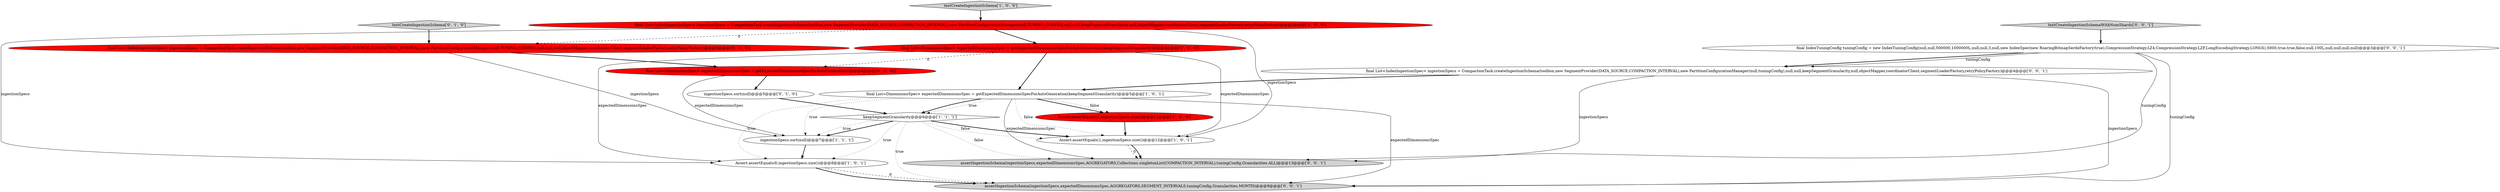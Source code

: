 digraph {
0 [style = filled, label = "keepSegmentGranularity@@@6@@@['1', '1', '1']", fillcolor = white, shape = diamond image = "AAA0AAABBB1BBB"];
1 [style = filled, label = "ingestionSpecs.sort(null)@@@7@@@['1', '1', '1']", fillcolor = white, shape = ellipse image = "AAA0AAABBB1BBB"];
6 [style = filled, label = "Assert.assertEquals(1,ingestionSpecs.size())@@@11@@@['1', '0', '0']", fillcolor = red, shape = ellipse image = "AAA1AAABBB1BBB"];
8 [style = filled, label = "testCreateIngestionSchema['1', '0', '0']", fillcolor = lightgray, shape = diamond image = "AAA0AAABBB1BBB"];
15 [style = filled, label = "final IndexTuningConfig tuningConfig = new IndexTuningConfig(null,null,500000,1000000L,null,null,3,null,new IndexSpec(new RoaringBitmapSerdeFactory(true),CompressionStrategy.LZ4,CompressionStrategy.LZF,LongEncodingStrategy.LONGS),5000,true,true,false,null,100L,null,null,null,null)@@@3@@@['0', '0', '1']", fillcolor = white, shape = ellipse image = "AAA0AAABBB3BBB"];
17 [style = filled, label = "final List<IndexIngestionSpec> ingestionSpecs = CompactionTask.createIngestionSchema(toolbox,new SegmentProvider(DATA_SOURCE,COMPACTION_INTERVAL),new PartitionConfigurationManager(null,tuningConfig),null,null,keepSegmentGranularity,null,objectMapper,coordinatorClient,segmentLoaderFactory,retryPolicyFactory)@@@4@@@['0', '0', '1']", fillcolor = white, shape = ellipse image = "AAA0AAABBB3BBB"];
2 [style = filled, label = "Assert.assertEquals(6,ingestionSpecs.size())@@@8@@@['1', '0', '1']", fillcolor = white, shape = ellipse image = "AAA0AAABBB1BBB"];
9 [style = filled, label = "testCreateIngestionSchema['0', '1', '0']", fillcolor = lightgray, shape = diamond image = "AAA0AAABBB2BBB"];
12 [style = filled, label = "ingestionSpecs.sort(null)@@@5@@@['0', '1', '0']", fillcolor = white, shape = ellipse image = "AAA0AAABBB2BBB"];
10 [style = filled, label = "final List<DimensionsSpec> expectedDimensionsSpec = getExpectedDimensionsSpecForAutoGeneration()@@@4@@@['0', '1', '0']", fillcolor = red, shape = ellipse image = "AAA1AAABBB2BBB"];
13 [style = filled, label = "testCreateIngestionSchemaWithNumShards['0', '0', '1']", fillcolor = lightgray, shape = diamond image = "AAA0AAABBB3BBB"];
14 [style = filled, label = "assertIngestionSchema(ingestionSpecs,expectedDimensionsSpec,AGGREGATORS,SEGMENT_INTERVALS,tuningConfig,Granularities.MONTH)@@@9@@@['0', '0', '1']", fillcolor = lightgray, shape = ellipse image = "AAA0AAABBB3BBB"];
16 [style = filled, label = "assertIngestionSchema(ingestionSpecs,expectedDimensionsSpec,AGGREGATORS,Collections.singletonList(COMPACTION_INTERVAL),tuningConfig,Granularities.ALL)@@@13@@@['0', '0', '1']", fillcolor = lightgray, shape = ellipse image = "AAA0AAABBB3BBB"];
11 [style = filled, label = "final List<IndexIngestionSpec> ingestionSpecs = CompactionTask.createIngestionSchema(toolbox,new SegmentProvider(DATA_SOURCE,COMPACTION_INTERVAL),new PartitionConfigurationManager(null,TUNING_CONFIG),null,null,null,objectMapper,coordinatorClient,segmentLoaderFactory,retryPolicyFactory)@@@3@@@['0', '1', '0']", fillcolor = red, shape = ellipse image = "AAA1AAABBB2BBB"];
5 [style = filled, label = "final List<DimensionsSpec> expectedDimensionsSpec = getExpectedDimensionsSpecForAutoGeneration(keepSegmentGranularity)@@@5@@@['1', '0', '1']", fillcolor = white, shape = ellipse image = "AAA0AAABBB1BBB"];
3 [style = filled, label = "final List<IndexIngestionSpec> ingestionSpecs = CompactionTask.createIngestionSchema(toolbox,new SegmentProvider(DATA_SOURCE,COMPACTION_INTERVAL),new PartitionConfigurationManager(null,TUNING_CONFIG),null,null,keepSegmentGranularity,null,objectMapper,coordinatorClient,segmentLoaderFactory,retryPolicyFactory)@@@3@@@['1', '0', '0']", fillcolor = red, shape = ellipse image = "AAA1AAABBB1BBB"];
4 [style = filled, label = "final List<DimensionsSpec> expectedDimensionsSpec = getExpectedDimensionsSpecForAutoGeneration(keepSegmentGranularity)@@@4@@@['1', '0', '0']", fillcolor = red, shape = ellipse image = "AAA1AAABBB1BBB"];
7 [style = filled, label = "Assert.assertEquals(1,ingestionSpecs.size())@@@12@@@['1', '0', '1']", fillcolor = white, shape = ellipse image = "AAA0AAABBB1BBB"];
17->5 [style = bold, label=""];
9->11 [style = bold, label=""];
10->1 [style = solid, label="expectedDimensionsSpec"];
7->16 [style = dashed, label="0"];
3->7 [style = solid, label="ingestionSpecs"];
5->1 [style = dotted, label="true"];
5->7 [style = dotted, label="false"];
8->3 [style = bold, label=""];
5->0 [style = dotted, label="true"];
15->16 [style = solid, label="tuningConfig"];
5->14 [style = solid, label="expectedDimensionsSpec"];
12->0 [style = bold, label=""];
3->4 [style = bold, label=""];
0->7 [style = bold, label=""];
4->2 [style = solid, label="expectedDimensionsSpec"];
4->7 [style = solid, label="expectedDimensionsSpec"];
0->16 [style = dotted, label="false"];
15->17 [style = bold, label=""];
17->14 [style = solid, label="ingestionSpecs"];
5->6 [style = bold, label=""];
2->14 [style = dashed, label="0"];
5->0 [style = bold, label=""];
5->6 [style = dotted, label="false"];
3->2 [style = solid, label="ingestionSpecs"];
11->10 [style = bold, label=""];
10->12 [style = bold, label=""];
0->1 [style = bold, label=""];
17->16 [style = solid, label="ingestionSpecs"];
0->7 [style = dotted, label="false"];
0->1 [style = dotted, label="true"];
2->14 [style = bold, label=""];
7->16 [style = bold, label=""];
15->14 [style = solid, label="tuningConfig"];
11->1 [style = solid, label="ingestionSpecs"];
0->14 [style = dotted, label="true"];
1->2 [style = bold, label=""];
13->15 [style = bold, label=""];
15->17 [style = solid, label="tuningConfig"];
0->2 [style = dotted, label="true"];
6->7 [style = bold, label=""];
4->10 [style = dashed, label="0"];
4->5 [style = bold, label=""];
3->11 [style = dashed, label="0"];
5->16 [style = solid, label="expectedDimensionsSpec"];
5->2 [style = dotted, label="true"];
}
